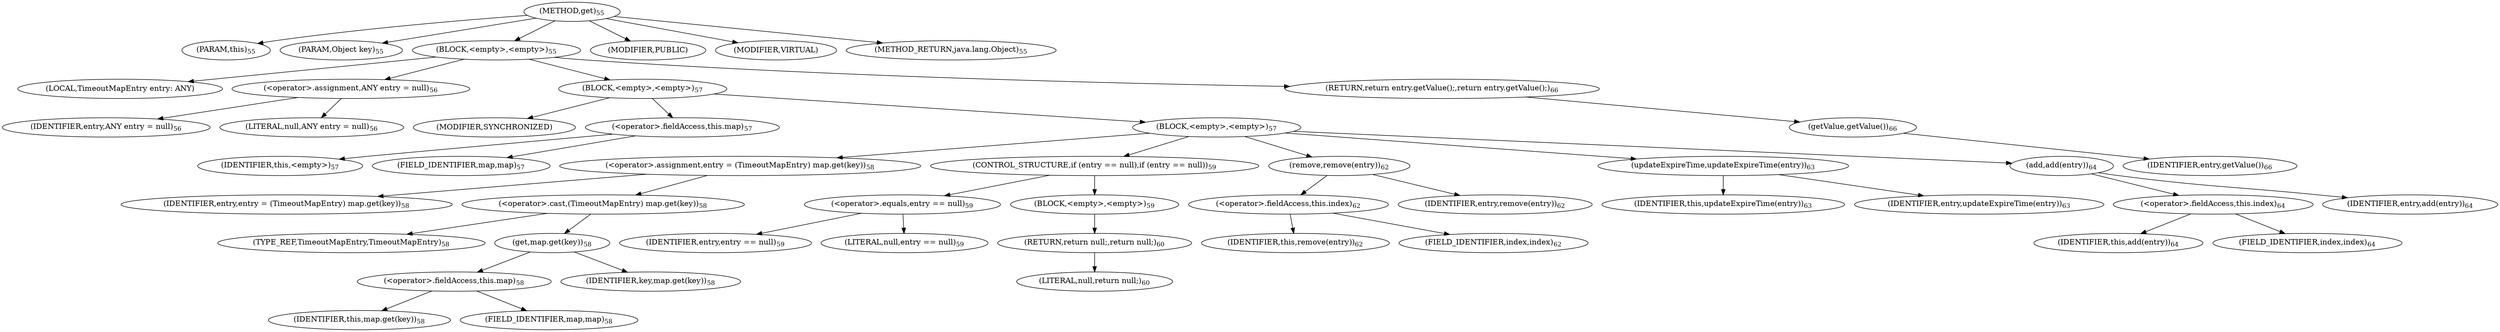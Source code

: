 digraph "get" {  
"111" [label = <(METHOD,get)<SUB>55</SUB>> ]
"10" [label = <(PARAM,this)<SUB>55</SUB>> ]
"112" [label = <(PARAM,Object key)<SUB>55</SUB>> ]
"113" [label = <(BLOCK,&lt;empty&gt;,&lt;empty&gt;)<SUB>55</SUB>> ]
"114" [label = <(LOCAL,TimeoutMapEntry entry: ANY)> ]
"115" [label = <(&lt;operator&gt;.assignment,ANY entry = null)<SUB>56</SUB>> ]
"116" [label = <(IDENTIFIER,entry,ANY entry = null)<SUB>56</SUB>> ]
"117" [label = <(LITERAL,null,ANY entry = null)<SUB>56</SUB>> ]
"118" [label = <(BLOCK,&lt;empty&gt;,&lt;empty&gt;)<SUB>57</SUB>> ]
"119" [label = <(MODIFIER,SYNCHRONIZED)> ]
"120" [label = <(&lt;operator&gt;.fieldAccess,this.map)<SUB>57</SUB>> ]
"121" [label = <(IDENTIFIER,this,&lt;empty&gt;)<SUB>57</SUB>> ]
"122" [label = <(FIELD_IDENTIFIER,map,map)<SUB>57</SUB>> ]
"123" [label = <(BLOCK,&lt;empty&gt;,&lt;empty&gt;)<SUB>57</SUB>> ]
"124" [label = <(&lt;operator&gt;.assignment,entry = (TimeoutMapEntry) map.get(key))<SUB>58</SUB>> ]
"125" [label = <(IDENTIFIER,entry,entry = (TimeoutMapEntry) map.get(key))<SUB>58</SUB>> ]
"126" [label = <(&lt;operator&gt;.cast,(TimeoutMapEntry) map.get(key))<SUB>58</SUB>> ]
"127" [label = <(TYPE_REF,TimeoutMapEntry,TimeoutMapEntry)<SUB>58</SUB>> ]
"128" [label = <(get,map.get(key))<SUB>58</SUB>> ]
"129" [label = <(&lt;operator&gt;.fieldAccess,this.map)<SUB>58</SUB>> ]
"130" [label = <(IDENTIFIER,this,map.get(key))<SUB>58</SUB>> ]
"131" [label = <(FIELD_IDENTIFIER,map,map)<SUB>58</SUB>> ]
"132" [label = <(IDENTIFIER,key,map.get(key))<SUB>58</SUB>> ]
"133" [label = <(CONTROL_STRUCTURE,if (entry == null),if (entry == null))<SUB>59</SUB>> ]
"134" [label = <(&lt;operator&gt;.equals,entry == null)<SUB>59</SUB>> ]
"135" [label = <(IDENTIFIER,entry,entry == null)<SUB>59</SUB>> ]
"136" [label = <(LITERAL,null,entry == null)<SUB>59</SUB>> ]
"137" [label = <(BLOCK,&lt;empty&gt;,&lt;empty&gt;)<SUB>59</SUB>> ]
"138" [label = <(RETURN,return null;,return null;)<SUB>60</SUB>> ]
"139" [label = <(LITERAL,null,return null;)<SUB>60</SUB>> ]
"140" [label = <(remove,remove(entry))<SUB>62</SUB>> ]
"141" [label = <(&lt;operator&gt;.fieldAccess,this.index)<SUB>62</SUB>> ]
"142" [label = <(IDENTIFIER,this,remove(entry))<SUB>62</SUB>> ]
"143" [label = <(FIELD_IDENTIFIER,index,index)<SUB>62</SUB>> ]
"144" [label = <(IDENTIFIER,entry,remove(entry))<SUB>62</SUB>> ]
"145" [label = <(updateExpireTime,updateExpireTime(entry))<SUB>63</SUB>> ]
"9" [label = <(IDENTIFIER,this,updateExpireTime(entry))<SUB>63</SUB>> ]
"146" [label = <(IDENTIFIER,entry,updateExpireTime(entry))<SUB>63</SUB>> ]
"147" [label = <(add,add(entry))<SUB>64</SUB>> ]
"148" [label = <(&lt;operator&gt;.fieldAccess,this.index)<SUB>64</SUB>> ]
"149" [label = <(IDENTIFIER,this,add(entry))<SUB>64</SUB>> ]
"150" [label = <(FIELD_IDENTIFIER,index,index)<SUB>64</SUB>> ]
"151" [label = <(IDENTIFIER,entry,add(entry))<SUB>64</SUB>> ]
"152" [label = <(RETURN,return entry.getValue();,return entry.getValue();)<SUB>66</SUB>> ]
"153" [label = <(getValue,getValue())<SUB>66</SUB>> ]
"154" [label = <(IDENTIFIER,entry,getValue())<SUB>66</SUB>> ]
"155" [label = <(MODIFIER,PUBLIC)> ]
"156" [label = <(MODIFIER,VIRTUAL)> ]
"157" [label = <(METHOD_RETURN,java.lang.Object)<SUB>55</SUB>> ]
  "111" -> "10" 
  "111" -> "112" 
  "111" -> "113" 
  "111" -> "155" 
  "111" -> "156" 
  "111" -> "157" 
  "113" -> "114" 
  "113" -> "115" 
  "113" -> "118" 
  "113" -> "152" 
  "115" -> "116" 
  "115" -> "117" 
  "118" -> "119" 
  "118" -> "120" 
  "118" -> "123" 
  "120" -> "121" 
  "120" -> "122" 
  "123" -> "124" 
  "123" -> "133" 
  "123" -> "140" 
  "123" -> "145" 
  "123" -> "147" 
  "124" -> "125" 
  "124" -> "126" 
  "126" -> "127" 
  "126" -> "128" 
  "128" -> "129" 
  "128" -> "132" 
  "129" -> "130" 
  "129" -> "131" 
  "133" -> "134" 
  "133" -> "137" 
  "134" -> "135" 
  "134" -> "136" 
  "137" -> "138" 
  "138" -> "139" 
  "140" -> "141" 
  "140" -> "144" 
  "141" -> "142" 
  "141" -> "143" 
  "145" -> "9" 
  "145" -> "146" 
  "147" -> "148" 
  "147" -> "151" 
  "148" -> "149" 
  "148" -> "150" 
  "152" -> "153" 
  "153" -> "154" 
}
